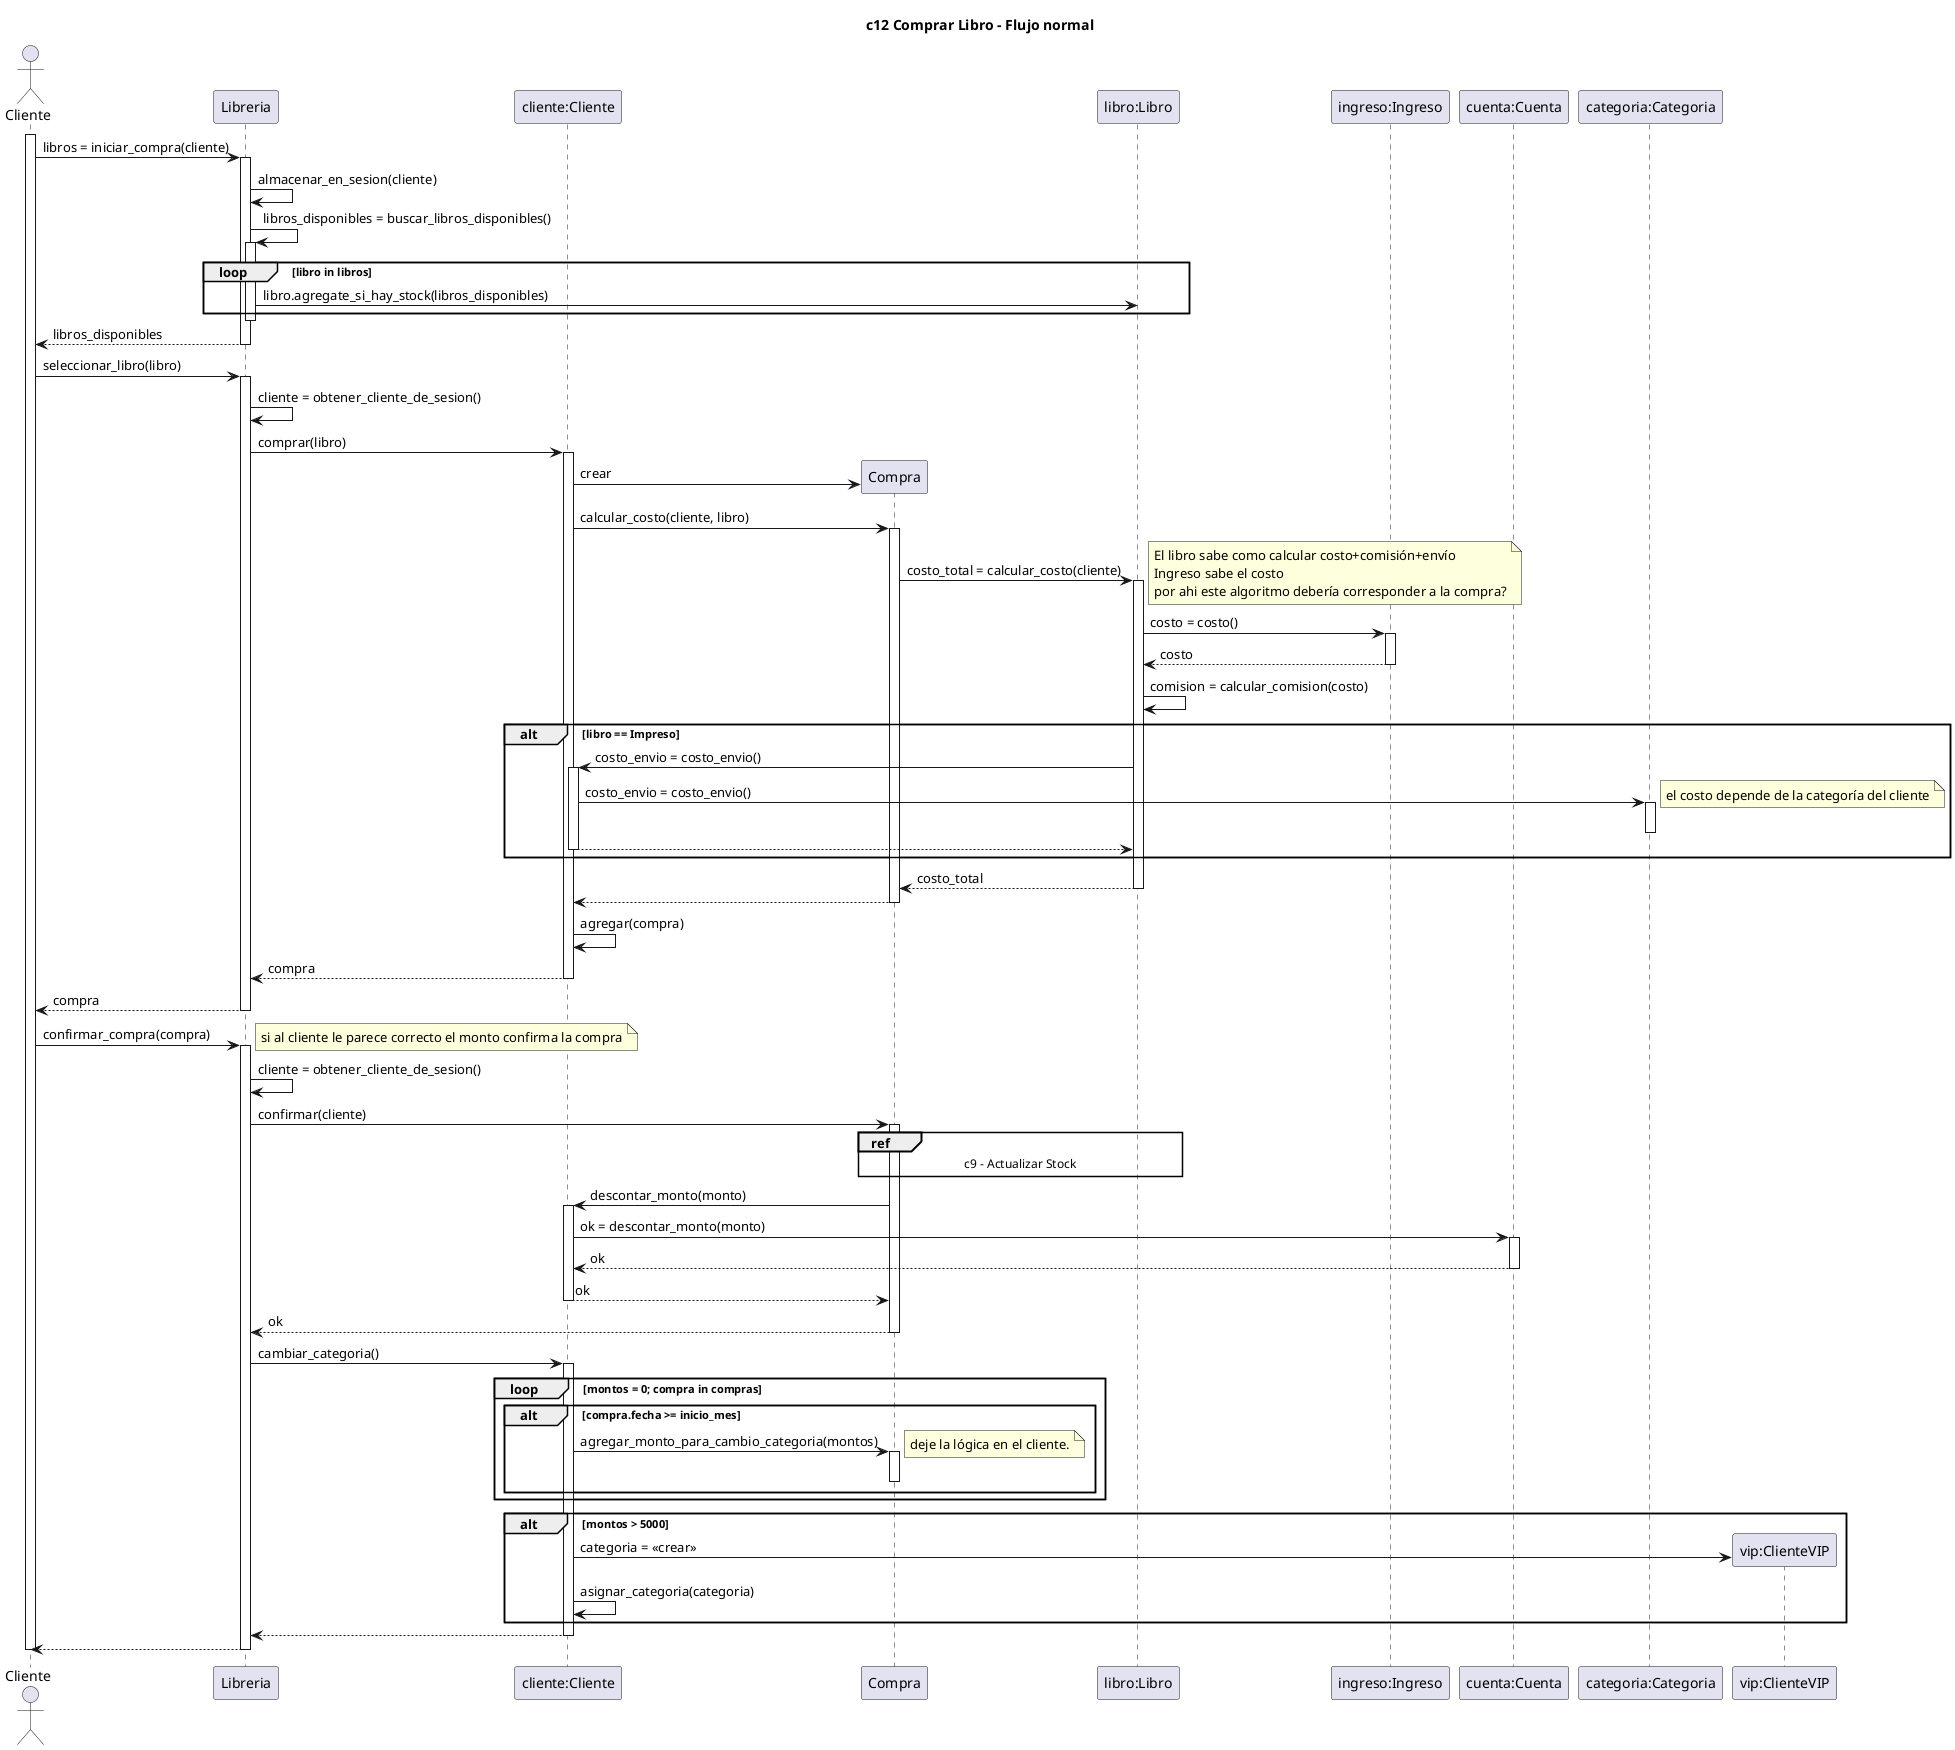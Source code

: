 
@startuml c12 Comprar Libro - Flujo normal

title c12 Comprar Libro - Flujo normal

actor Cliente as c
participant Libreria as l
participant "cliente:Cliente" as cliente
participant Compra as compra
participant "libro:Libro" as libro
participant "ingreso:Ingreso" as ingreso
participant "cuenta:Cuenta" as cuenta
participant "categoria:Categoria" as categoria
participant "vip:ClienteVIP" as vip

activate c
c -> l : libros = iniciar_compra(cliente)
activate l
    l -> l : almacenar_en_sesion(cliente)
    l -> l : libros_disponibles = buscar_libros_disponibles()
    activate l
    loop libro in libros
        l -> libro : libro.agregate_si_hay_stock(libros_disponibles)
    end
    deactivate l
    c <-- l : libros_disponibles
deactivate l

c -> l : seleccionar_libro(libro)
activate l
    l -> l : cliente = obtener_cliente_de_sesion()
    l -> cliente : comprar(libro)
    activate cliente
        cliente -> compra ** : crear
        cliente -> compra : calcular_costo(cliente, libro)
        activate compra
            'el costo depende del tipo de libro y del tipo de cliente
            compra -> libro : costo_total = calcular_costo(cliente)
            note right: El libro sabe como calcular costo+comisión+envío\nIngreso sabe el costo\npor ahi este algoritmo debería corresponder a la compra?
            activate libro
                libro -> ingreso : costo = costo()
                activate ingreso
                    libro <-- ingreso : costo
                deactivate ingreso
                libro -> libro : comision = calcular_comision(costo)

                alt libro == Impreso
                    libro -> cliente : costo_envio = costo_envio()
                    activate cliente
                        cliente -> categoria : costo_envio = costo_envio()
                        note right : el costo depende de la categoría del cliente
                        activate categoria

                            'cliente <-- categoria
                        deactivate categoria

                        libro <-- cliente
                    deactivate cliente
                end

                compra <-- libro : costo_total
            deactivate libro



                
            cliente <-- compra
        deactivate compra
        cliente -> cliente : agregar(compra)

        l <-- cliente : compra
    deactivate cliente

    return compra
deactivate l

c -> l : confirmar_compra(compra)
note right : si al cliente le parece correcto el monto confirma la compra
activate l
    l -> l : cliente = obtener_cliente_de_sesion()

    l -> compra : confirmar(cliente)
    activate compra
        ref over compra, libro : c9 - Actualizar Stock

        compra -> cliente : descontar_monto(monto)
        activate cliente
            cliente -> cuenta : ok = descontar_monto(monto)
            activate cuenta
                cliente <-- cuenta : ok
            deactivate cuenta
            
            compra <-- cliente : ok
        deactivate cliente

        l <-- compra : ok
    deactivate compra


    l -> cliente : cambiar_categoria()
    activate cliente
        loop montos = 0; compra in compras
            alt compra.fecha >= inicio_mes
                cliente -> compra : agregar_monto_para_cambio_categoria(montos)
                note right : deje la lógica en el cliente.
                activate compra
                deactivate compra
            end
        end 
        alt montos > 5000
            cliente -> vip ** : categoria = <<crear>>
            cliente -> cliente : asignar_categoria(categoria)
        end
        l <-- cliente
    deactivate cliente

    c <-- l
deactivate l

deactivate c

@enduml

@startuml

actor Cliente as c
participant Sistema as s
participant Libreria as l
participant Compra as compra
participant "libro:Libro" as libro
participant "cliente:Cliente" as cliente
participant "ingreso:Ingreso" as ingreso
participant "cuenta:Cuenta" as cuenta
participant "vip:ClienteVIP" as vip

            alt ultimos_costos > 5000
                l -> vip : vip = obtener_instancia()
                activate vip
                    l <-- vip : instancia
                deactivate vip

                l -> cliente : cambiar_categoria(vip)
                activate cliente
                    l <-- cliente
                deactivate cliente
            end
@enduml

@startuml consulta_sobre_modelado1

participant Libreria as l
participant Cliente as cliente
participant "vip:ClienteVIP" as vip

l -> l : cambiar_categoría_cliente()
activate l

    == alternativa 1 ==

    loop compra in compras
        alt compra.fecha > principio_mes
            l -> compra : agregar_costo(ultimos_costos)
        end
    end
    note left : como modelar el tema de las colecciones?\n ultimos_costos=0\nfor compra in compras:\n  if compra.date > inicio_mes:\n      compra.agregar_costo(ultimos_costos)

    == alternativa 2 ==

    loop compra in compras
        l -> compra : agregar_costo(ultimos_costos)
    end


deactivate l
@enduml

@startuml consulta_sobre_modelado2_categoría

participant Libreria as l
participant Cliente as cliente
participant "vip:ClienteVIP" as vip


l -> l : cambiar_categoría_cliente()
activate l

    == Esta opción? ==

    alt ultimos_costos > 5000
        l -> cliente : cambiar_categoria_vip()
        activate cliente
            cliente -> vip **: crear
            cliente -> cliente : asignar_categoria(vip)
            l <-- cliente
        deactivate cliente
    end

    == O esta opción ==

    alt ultimos_costos > 5000
        l -> cliente : cambiar_categoria_vip()
        activate cliente
            cliente -> vip : vip = obtener_instancia()
            activate vip
                cliente <-- vip : instancia
            deactivate vip
            cliente -> cliente : asignar_categoria(vip)
            l <-- cliente
        deactivate cliente
    end

    == O inclusive esta\n me gusta un poco mas\n ya que el proceso de selección de categoría dependería de la librería ==

    alt ultimos_costos > 5000
        l -> vip : vip = obtener_instancia()
        activate vip
            l <-- vip : instancia
        deactivate vip

        l -> cliente : cambiar_categoria(vip)
        activate cliente
            l <-- cliente
        deactivate cliente
    end


deactivate l
@enduml